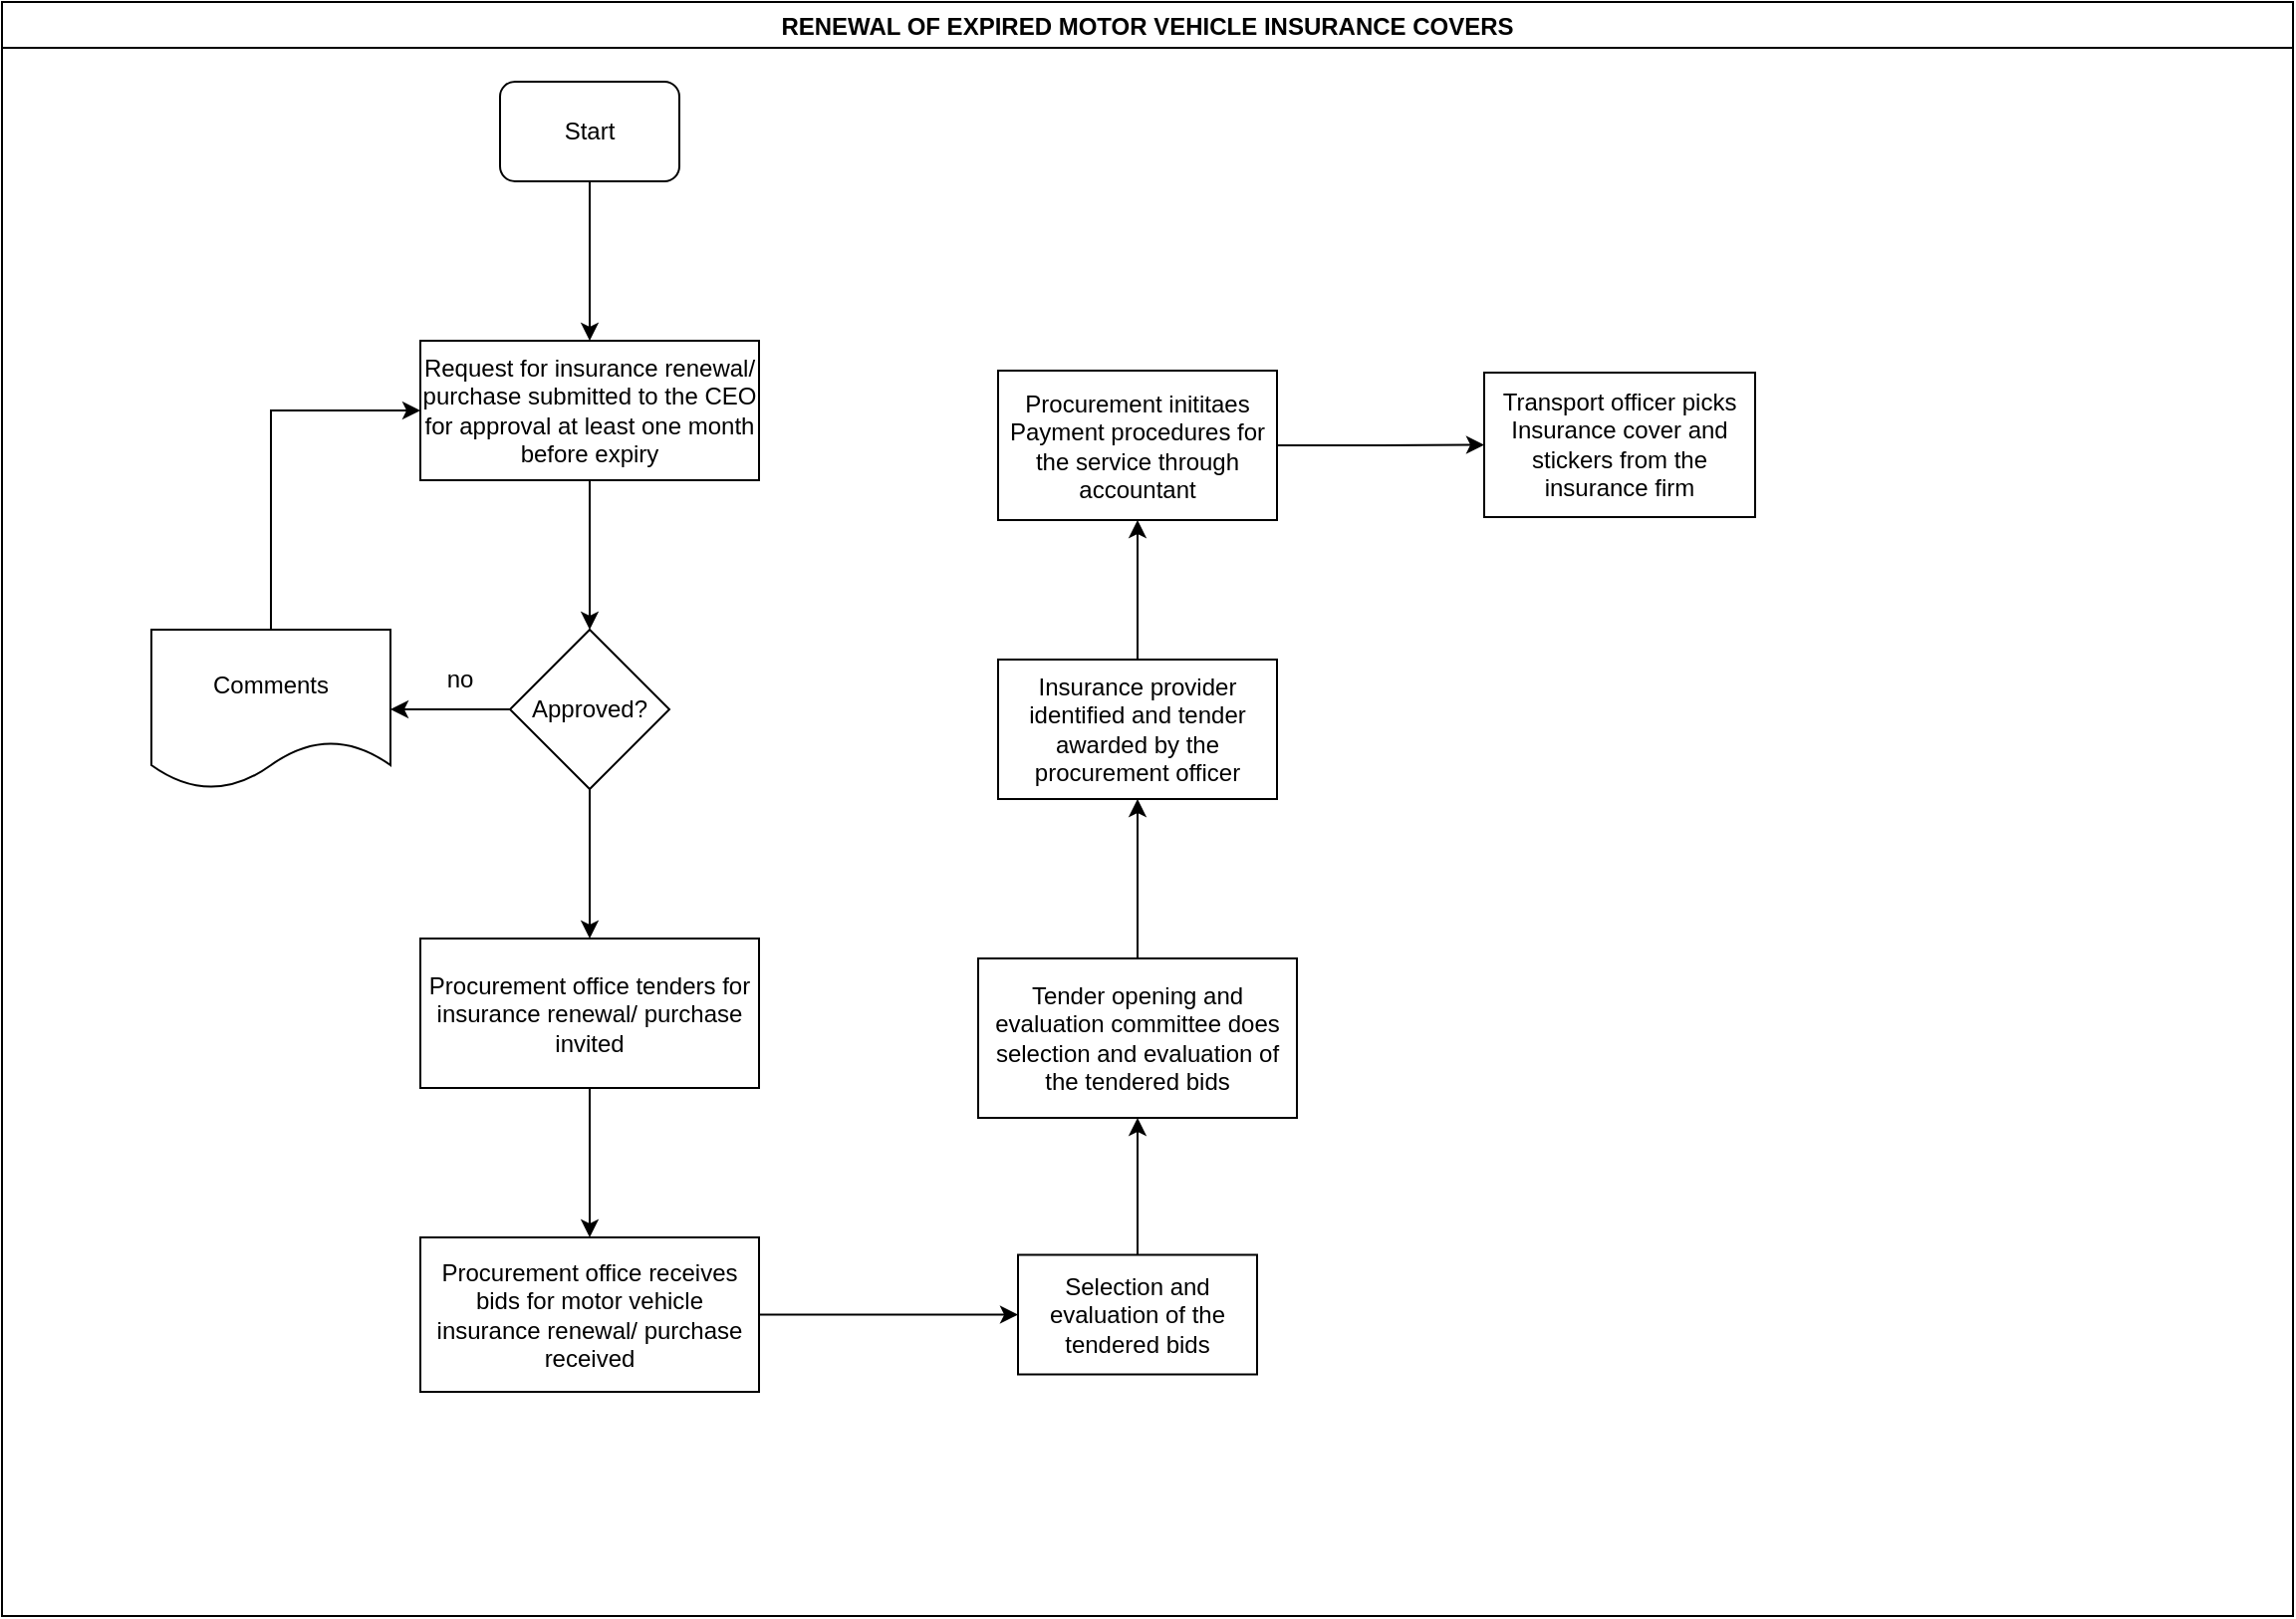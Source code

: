<mxfile version="14.1.8" type="github">
  <diagram id="iqVK5lA826jD5fNl6_VV" name="Page-1">
    <mxGraphModel dx="1038" dy="547" grid="1" gridSize="10" guides="1" tooltips="1" connect="1" arrows="1" fold="1" page="1" pageScale="1" pageWidth="1169" pageHeight="827" math="0" shadow="0">
      <root>
        <mxCell id="0" />
        <mxCell id="1" parent="0" />
        <mxCell id="e-Jlp6g5yajtnd1_zxyd-1" value="RENEWAL OF EXPIRED MOTOR VEHICLE INSURANCE COVERS" style="swimlane;" vertex="1" parent="1">
          <mxGeometry x="10" y="10" width="1150" height="810" as="geometry" />
        </mxCell>
        <mxCell id="e-Jlp6g5yajtnd1_zxyd-2" value="Start" style="rounded=1;whiteSpace=wrap;html=1;" vertex="1" parent="e-Jlp6g5yajtnd1_zxyd-1">
          <mxGeometry x="250" y="40" width="90" height="50" as="geometry" />
        </mxCell>
        <mxCell id="e-Jlp6g5yajtnd1_zxyd-5" value="Request for insurance renewal/ purchase submitted to the CEO for approval at least one month before expiry" style="rounded=0;whiteSpace=wrap;html=1;" vertex="1" parent="e-Jlp6g5yajtnd1_zxyd-1">
          <mxGeometry x="210" y="170" width="170" height="70" as="geometry" />
        </mxCell>
        <mxCell id="e-Jlp6g5yajtnd1_zxyd-4" value="" style="edgeStyle=orthogonalEdgeStyle;rounded=0;orthogonalLoop=1;jettySize=auto;html=1;" edge="1" parent="e-Jlp6g5yajtnd1_zxyd-1" source="e-Jlp6g5yajtnd1_zxyd-2" target="e-Jlp6g5yajtnd1_zxyd-5">
          <mxGeometry relative="1" as="geometry">
            <mxPoint x="295" y="165" as="targetPoint" />
          </mxGeometry>
        </mxCell>
        <mxCell id="e-Jlp6g5yajtnd1_zxyd-12" value="no" style="text;html=1;strokeColor=none;fillColor=none;align=center;verticalAlign=middle;whiteSpace=wrap;rounded=0;" vertex="1" parent="e-Jlp6g5yajtnd1_zxyd-1">
          <mxGeometry x="210" y="330" width="40" height="20" as="geometry" />
        </mxCell>
        <mxCell id="e-Jlp6g5yajtnd1_zxyd-13" value="Procurement office tenders for insurance renewal/ purchase invited" style="whiteSpace=wrap;html=1;rounded=0;" vertex="1" parent="e-Jlp6g5yajtnd1_zxyd-1">
          <mxGeometry x="210" y="470" width="170" height="75" as="geometry" />
        </mxCell>
        <mxCell id="e-Jlp6g5yajtnd1_zxyd-15" value="Procurement office receives bids for motor vehicle insurance renewal/ purchase received" style="whiteSpace=wrap;html=1;rounded=0;" vertex="1" parent="e-Jlp6g5yajtnd1_zxyd-1">
          <mxGeometry x="210" y="620" width="170" height="77.5" as="geometry" />
        </mxCell>
        <mxCell id="e-Jlp6g5yajtnd1_zxyd-16" value="" style="edgeStyle=orthogonalEdgeStyle;rounded=0;orthogonalLoop=1;jettySize=auto;html=1;" edge="1" parent="e-Jlp6g5yajtnd1_zxyd-1" source="e-Jlp6g5yajtnd1_zxyd-13" target="e-Jlp6g5yajtnd1_zxyd-15">
          <mxGeometry relative="1" as="geometry" />
        </mxCell>
        <mxCell id="e-Jlp6g5yajtnd1_zxyd-17" value="Selection and evaluation of the tendered bids" style="whiteSpace=wrap;html=1;rounded=0;" vertex="1" parent="e-Jlp6g5yajtnd1_zxyd-1">
          <mxGeometry x="510" y="628.75" width="120" height="60" as="geometry" />
        </mxCell>
        <mxCell id="e-Jlp6g5yajtnd1_zxyd-18" value="" style="edgeStyle=orthogonalEdgeStyle;rounded=0;orthogonalLoop=1;jettySize=auto;html=1;" edge="1" parent="e-Jlp6g5yajtnd1_zxyd-1" source="e-Jlp6g5yajtnd1_zxyd-15" target="e-Jlp6g5yajtnd1_zxyd-17">
          <mxGeometry relative="1" as="geometry" />
        </mxCell>
        <mxCell id="e-Jlp6g5yajtnd1_zxyd-9" value="" style="edgeStyle=orthogonalEdgeStyle;rounded=0;orthogonalLoop=1;jettySize=auto;html=1;" edge="1" parent="1" source="e-Jlp6g5yajtnd1_zxyd-6" target="e-Jlp6g5yajtnd1_zxyd-8">
          <mxGeometry relative="1" as="geometry" />
        </mxCell>
        <mxCell id="e-Jlp6g5yajtnd1_zxyd-14" value="" style="edgeStyle=orthogonalEdgeStyle;rounded=0;orthogonalLoop=1;jettySize=auto;html=1;" edge="1" parent="1" source="e-Jlp6g5yajtnd1_zxyd-6" target="e-Jlp6g5yajtnd1_zxyd-13">
          <mxGeometry relative="1" as="geometry" />
        </mxCell>
        <mxCell id="e-Jlp6g5yajtnd1_zxyd-6" value="Approved?" style="rhombus;whiteSpace=wrap;html=1;rounded=0;" vertex="1" parent="1">
          <mxGeometry x="265" y="325" width="80" height="80" as="geometry" />
        </mxCell>
        <mxCell id="e-Jlp6g5yajtnd1_zxyd-7" value="" style="edgeStyle=orthogonalEdgeStyle;rounded=0;orthogonalLoop=1;jettySize=auto;html=1;" edge="1" parent="1" source="e-Jlp6g5yajtnd1_zxyd-5" target="e-Jlp6g5yajtnd1_zxyd-6">
          <mxGeometry relative="1" as="geometry" />
        </mxCell>
        <mxCell id="e-Jlp6g5yajtnd1_zxyd-11" value="" style="edgeStyle=orthogonalEdgeStyle;rounded=0;orthogonalLoop=1;jettySize=auto;html=1;entryX=0;entryY=0.5;entryDx=0;entryDy=0;" edge="1" parent="1" source="e-Jlp6g5yajtnd1_zxyd-8" target="e-Jlp6g5yajtnd1_zxyd-5">
          <mxGeometry relative="1" as="geometry">
            <mxPoint x="145" y="245" as="targetPoint" />
            <Array as="points">
              <mxPoint x="145" y="215" />
            </Array>
          </mxGeometry>
        </mxCell>
        <mxCell id="e-Jlp6g5yajtnd1_zxyd-8" value="Comments" style="shape=document;whiteSpace=wrap;html=1;boundedLbl=1;rounded=0;" vertex="1" parent="1">
          <mxGeometry x="85" y="325" width="120" height="80" as="geometry" />
        </mxCell>
        <mxCell id="e-Jlp6g5yajtnd1_zxyd-22" value="" style="edgeStyle=orthogonalEdgeStyle;rounded=0;orthogonalLoop=1;jettySize=auto;html=1;" edge="1" parent="1" source="e-Jlp6g5yajtnd1_zxyd-19" target="e-Jlp6g5yajtnd1_zxyd-21">
          <mxGeometry relative="1" as="geometry" />
        </mxCell>
        <mxCell id="e-Jlp6g5yajtnd1_zxyd-19" value="Tender opening and evaluation committee does selection and evaluation of the tendered bids" style="whiteSpace=wrap;html=1;rounded=0;" vertex="1" parent="1">
          <mxGeometry x="500" y="490" width="160" height="80" as="geometry" />
        </mxCell>
        <mxCell id="e-Jlp6g5yajtnd1_zxyd-20" value="" style="edgeStyle=orthogonalEdgeStyle;rounded=0;orthogonalLoop=1;jettySize=auto;html=1;" edge="1" parent="1" source="e-Jlp6g5yajtnd1_zxyd-17" target="e-Jlp6g5yajtnd1_zxyd-19">
          <mxGeometry relative="1" as="geometry" />
        </mxCell>
        <mxCell id="e-Jlp6g5yajtnd1_zxyd-24" value="" style="edgeStyle=orthogonalEdgeStyle;rounded=0;orthogonalLoop=1;jettySize=auto;html=1;" edge="1" parent="1" source="e-Jlp6g5yajtnd1_zxyd-21" target="e-Jlp6g5yajtnd1_zxyd-23">
          <mxGeometry relative="1" as="geometry" />
        </mxCell>
        <mxCell id="e-Jlp6g5yajtnd1_zxyd-21" value="Insurance provider identified and tender awarded by the procurement officer" style="whiteSpace=wrap;html=1;rounded=0;" vertex="1" parent="1">
          <mxGeometry x="510" y="340" width="140" height="70" as="geometry" />
        </mxCell>
        <mxCell id="e-Jlp6g5yajtnd1_zxyd-26" value="" style="edgeStyle=orthogonalEdgeStyle;rounded=0;orthogonalLoop=1;jettySize=auto;html=1;" edge="1" parent="1" source="e-Jlp6g5yajtnd1_zxyd-23" target="e-Jlp6g5yajtnd1_zxyd-25">
          <mxGeometry relative="1" as="geometry" />
        </mxCell>
        <mxCell id="e-Jlp6g5yajtnd1_zxyd-23" value="Procurement inititaes Payment procedures for the service through accountant" style="whiteSpace=wrap;html=1;rounded=0;" vertex="1" parent="1">
          <mxGeometry x="510" y="195" width="140" height="75" as="geometry" />
        </mxCell>
        <mxCell id="e-Jlp6g5yajtnd1_zxyd-25" value="Transport officer picks Insurance cover and stickers from the insurance firm" style="whiteSpace=wrap;html=1;rounded=0;" vertex="1" parent="1">
          <mxGeometry x="754" y="196" width="136" height="72.5" as="geometry" />
        </mxCell>
      </root>
    </mxGraphModel>
  </diagram>
</mxfile>
